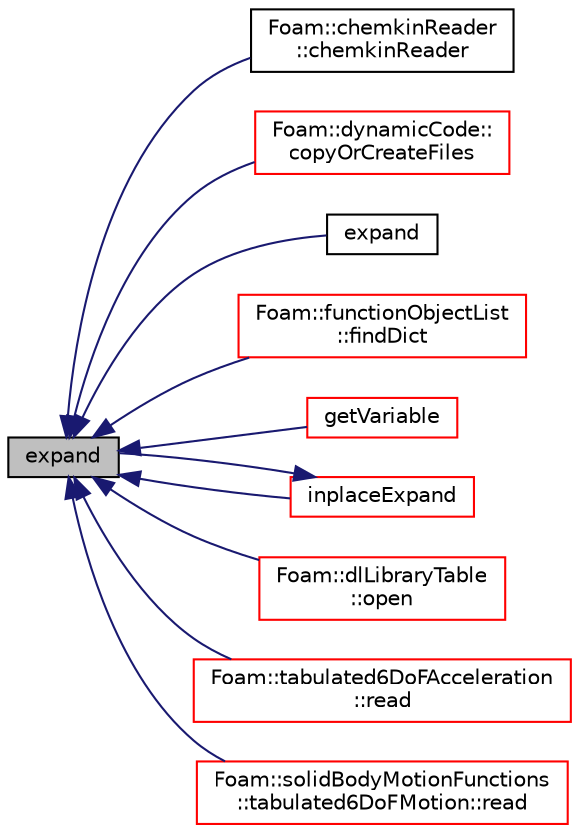 digraph "expand"
{
  bgcolor="transparent";
  edge [fontname="Helvetica",fontsize="10",labelfontname="Helvetica",labelfontsize="10"];
  node [fontname="Helvetica",fontsize="10",shape=record];
  rankdir="LR";
  Node4 [label="expand",height=0.2,width=0.4,color="black", fillcolor="grey75", style="filled", fontcolor="black"];
  Node4 -> Node5 [dir="back",color="midnightblue",fontsize="10",style="solid",fontname="Helvetica"];
  Node5 [label="Foam::chemkinReader\l::chemkinReader",height=0.2,width=0.4,color="black",URL="$a31441.html#ad5d1c0516a2875bcf47df1f69561dffe",tooltip="Construct by getting the CHEMKIN III file name from dictionary. "];
  Node4 -> Node6 [dir="back",color="midnightblue",fontsize="10",style="solid",fontname="Helvetica"];
  Node6 [label="Foam::dynamicCode::\lcopyOrCreateFiles",height=0.2,width=0.4,color="red",URL="$a27189.html#a249bc10e4d99e27de0ee2960ef67516f",tooltip="Copy/create files prior to compilation. "];
  Node4 -> Node8 [dir="back",color="midnightblue",fontsize="10",style="solid",fontname="Helvetica"];
  Node8 [label="expand",height=0.2,width=0.4,color="black",URL="$a21898.html#a1d41790a0f1600ea716f2f58416d0a9a",tooltip="Recursively expands (dictionary or environment) variable. "];
  Node4 -> Node9 [dir="back",color="midnightblue",fontsize="10",style="solid",fontname="Helvetica"];
  Node9 [label="Foam::functionObjectList\l::findDict",height=0.2,width=0.4,color="red",URL="$a27221.html#a05336d8eb27e0b74be76fb36092fc6f0",tooltip="Search for functionObject dictionary file in. "];
  Node4 -> Node14 [dir="back",color="midnightblue",fontsize="10",style="solid",fontname="Helvetica"];
  Node14 [label="getVariable",height=0.2,width=0.4,color="red",URL="$a21898.html#a0b683838814d3a93044a72f190d693ed",tooltip="Get dictionary or (optionally) environment variable. "];
  Node4 -> Node17 [dir="back",color="midnightblue",fontsize="10",style="solid",fontname="Helvetica"];
  Node17 [label="inplaceExpand",height=0.2,width=0.4,color="red",URL="$a21898.html#adf940b7b0788929e0e11ea44e7f9c1bb",tooltip="Inplace expand occurences of variables according to the mapping. "];
  Node17 -> Node4 [dir="back",color="midnightblue",fontsize="10",style="solid",fontname="Helvetica"];
  Node4 -> Node35 [dir="back",color="midnightblue",fontsize="10",style="solid",fontname="Helvetica"];
  Node35 [label="Foam::dlLibraryTable\l::open",height=0.2,width=0.4,color="red",URL="$a27185.html#a00b80852f2382ac0cd2778bfd7b0f16c",tooltip="Open the named library, optionally with warnings if problems occur. "];
  Node4 -> Node39 [dir="back",color="midnightblue",fontsize="10",style="solid",fontname="Helvetica"];
  Node39 [label="Foam::tabulated6DoFAcceleration\l::read",height=0.2,width=0.4,color="red",URL="$a24653.html#a6cb32eddd3d7e49483d3fd4f7d913445",tooltip="Update properties from given dictionary. "];
  Node4 -> Node41 [dir="back",color="midnightblue",fontsize="10",style="solid",fontname="Helvetica"];
  Node41 [label="Foam::solidBodyMotionFunctions\l::tabulated6DoFMotion::read",height=0.2,width=0.4,color="red",URL="$a22153.html#afeed4512a4be2653bc44cb43a1ae0788",tooltip="Update properties from given dictionary. "];
}
